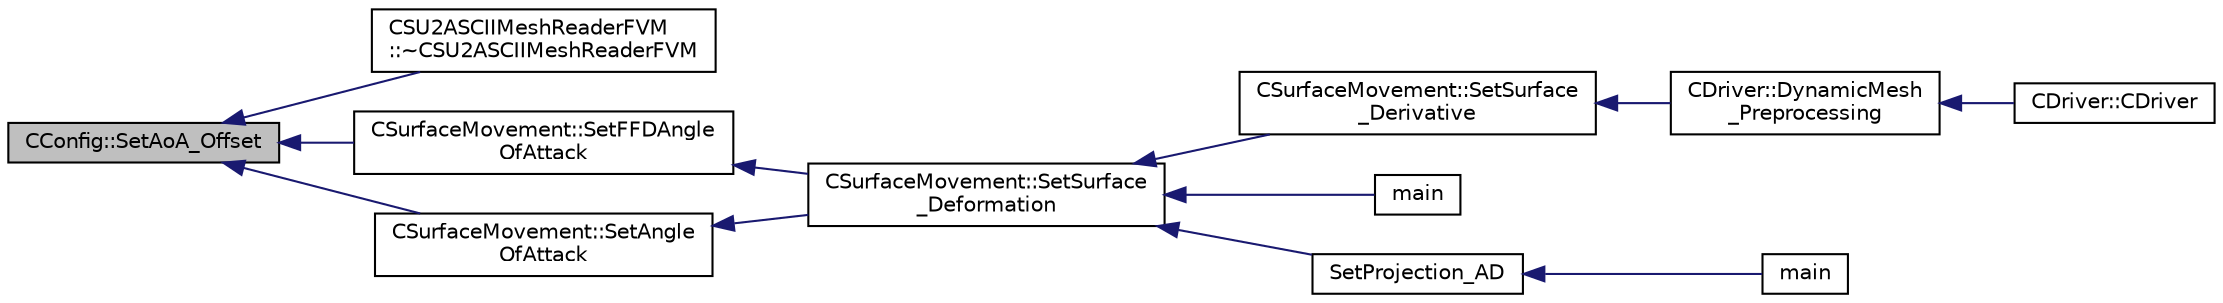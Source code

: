 digraph "CConfig::SetAoA_Offset"
{
  edge [fontname="Helvetica",fontsize="10",labelfontname="Helvetica",labelfontsize="10"];
  node [fontname="Helvetica",fontsize="10",shape=record];
  rankdir="LR";
  Node14271 [label="CConfig::SetAoA_Offset",height=0.2,width=0.4,color="black", fillcolor="grey75", style="filled", fontcolor="black"];
  Node14271 -> Node14272 [dir="back",color="midnightblue",fontsize="10",style="solid",fontname="Helvetica"];
  Node14272 [label="CSU2ASCIIMeshReaderFVM\l::~CSU2ASCIIMeshReaderFVM",height=0.2,width=0.4,color="black", fillcolor="white", style="filled",URL="$class_c_s_u2_a_s_c_i_i_mesh_reader_f_v_m.html#a53663b997e06077ebead1beda733e497",tooltip="Destructor of the CSU2ASCIIMeshReaderFVM class. "];
  Node14271 -> Node14273 [dir="back",color="midnightblue",fontsize="10",style="solid",fontname="Helvetica"];
  Node14273 [label="CSurfaceMovement::SetFFDAngle\lOfAttack",height=0.2,width=0.4,color="black", fillcolor="white", style="filled",URL="$class_c_surface_movement.html#a0585edfde91fdb6e6d2476c5220c046f",tooltip="Set a thickness deformation of the Free From box using the control point position. "];
  Node14273 -> Node14274 [dir="back",color="midnightblue",fontsize="10",style="solid",fontname="Helvetica"];
  Node14274 [label="CSurfaceMovement::SetSurface\l_Deformation",height=0.2,width=0.4,color="black", fillcolor="white", style="filled",URL="$class_c_surface_movement.html#a23bec9fbe1bcd7f6117100de93381ac3",tooltip="Set the surface/boundary deformation. "];
  Node14274 -> Node14275 [dir="back",color="midnightblue",fontsize="10",style="solid",fontname="Helvetica"];
  Node14275 [label="CSurfaceMovement::SetSurface\l_Derivative",height=0.2,width=0.4,color="black", fillcolor="white", style="filled",URL="$class_c_surface_movement.html#af6aac73d04565bf6e9b81305b66e97e7",tooltip="Set derivatives of the surface/boundary deformation. "];
  Node14275 -> Node14276 [dir="back",color="midnightblue",fontsize="10",style="solid",fontname="Helvetica"];
  Node14276 [label="CDriver::DynamicMesh\l_Preprocessing",height=0.2,width=0.4,color="black", fillcolor="white", style="filled",URL="$class_c_driver.html#af585d91d9c08dbddcc2b3e67dd5f5af9",tooltip="GridMovement_Preprocessing. "];
  Node14276 -> Node14277 [dir="back",color="midnightblue",fontsize="10",style="solid",fontname="Helvetica"];
  Node14277 [label="CDriver::CDriver",height=0.2,width=0.4,color="black", fillcolor="white", style="filled",URL="$class_c_driver.html#a3fca4a013a6efa9bbb38fe78a86b5f3d",tooltip="Constructor of the class. "];
  Node14274 -> Node14278 [dir="back",color="midnightblue",fontsize="10",style="solid",fontname="Helvetica"];
  Node14278 [label="main",height=0.2,width=0.4,color="black", fillcolor="white", style="filled",URL="$_s_u2___d_e_f_8cpp.html#a0ddf1224851353fc92bfbff6f499fa97"];
  Node14274 -> Node14279 [dir="back",color="midnightblue",fontsize="10",style="solid",fontname="Helvetica"];
  Node14279 [label="SetProjection_AD",height=0.2,width=0.4,color="black", fillcolor="white", style="filled",URL="$_s_u2___d_o_t_8cpp.html#a3fceed882e8eb3d6796c8e8396af7d87",tooltip="Projection of the surface sensitivity using algorithmic differentiation (AD). "];
  Node14279 -> Node14280 [dir="back",color="midnightblue",fontsize="10",style="solid",fontname="Helvetica"];
  Node14280 [label="main",height=0.2,width=0.4,color="black", fillcolor="white", style="filled",URL="$_s_u2___d_o_t_8cpp.html#a0ddf1224851353fc92bfbff6f499fa97"];
  Node14271 -> Node14281 [dir="back",color="midnightblue",fontsize="10",style="solid",fontname="Helvetica"];
  Node14281 [label="CSurfaceMovement::SetAngle\lOfAttack",height=0.2,width=0.4,color="black", fillcolor="white", style="filled",URL="$class_c_surface_movement.html#aa43c5305c573d4d08f6ba012070371a6",tooltip="Set a Hicks-Henne deformation bump functions on an airfoil. "];
  Node14281 -> Node14274 [dir="back",color="midnightblue",fontsize="10",style="solid",fontname="Helvetica"];
}
